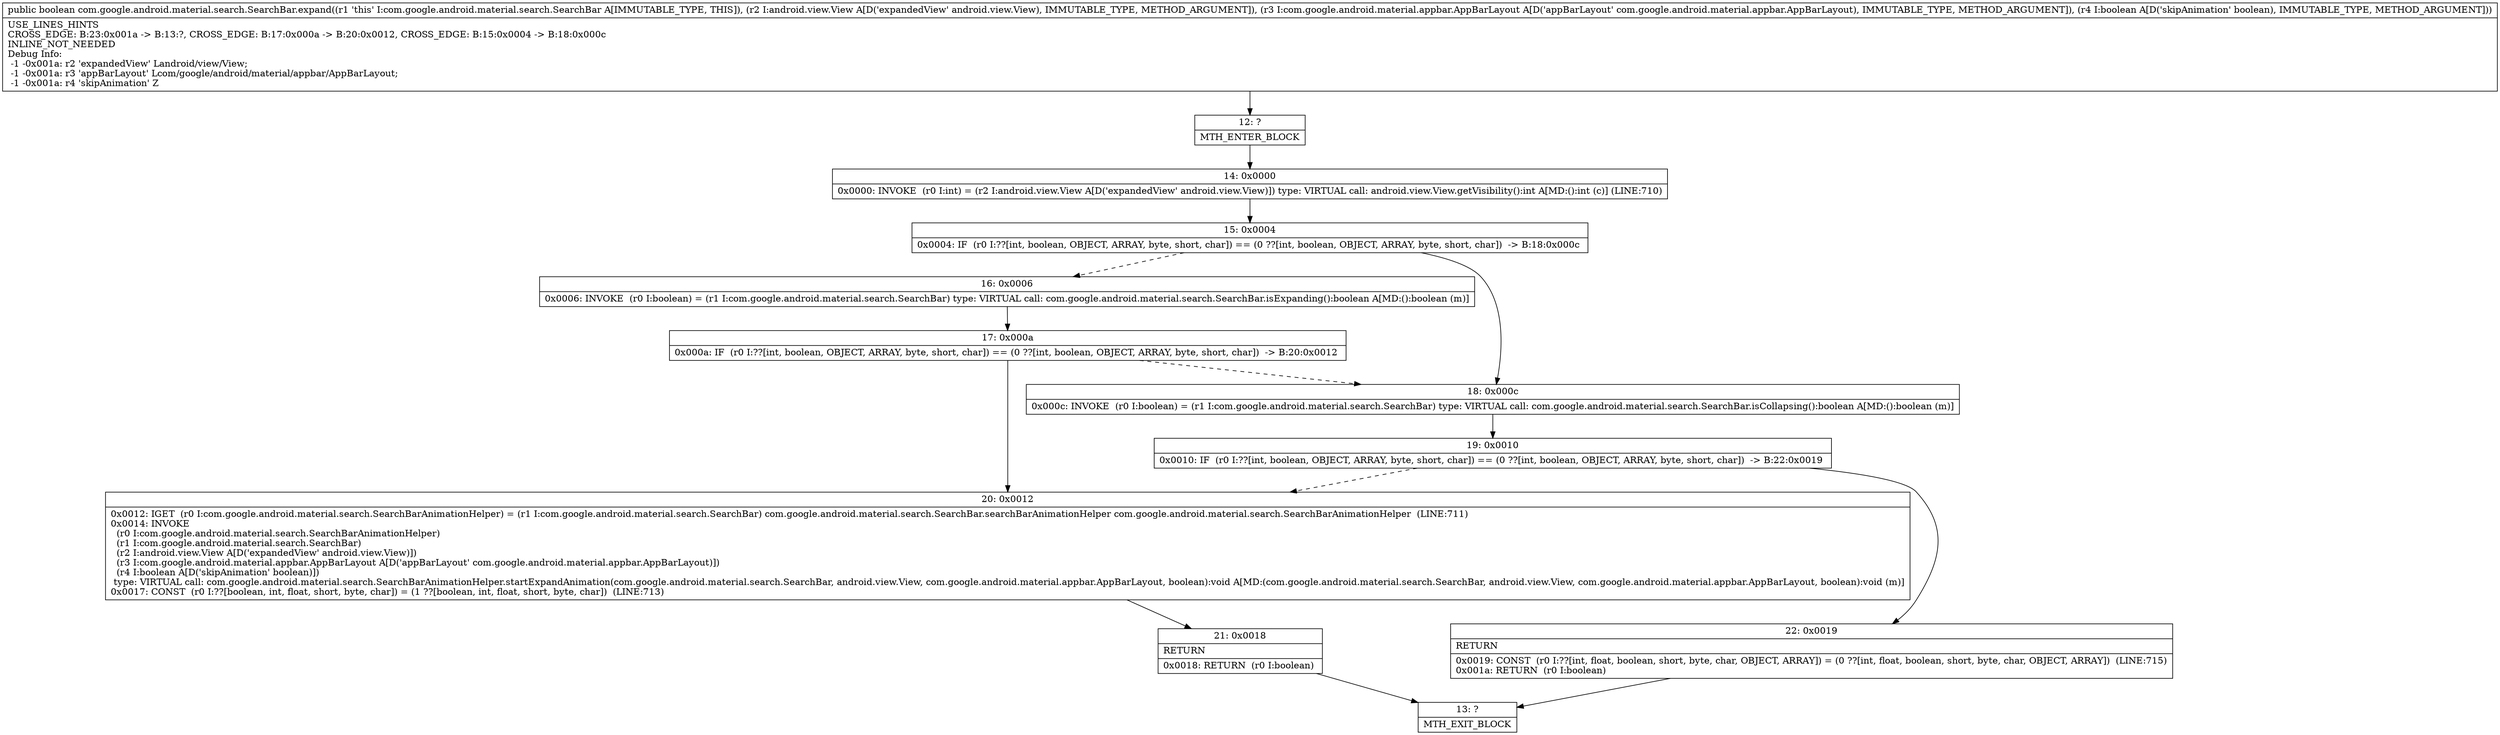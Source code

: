 digraph "CFG forcom.google.android.material.search.SearchBar.expand(Landroid\/view\/View;Lcom\/google\/android\/material\/appbar\/AppBarLayout;Z)Z" {
Node_12 [shape=record,label="{12\:\ ?|MTH_ENTER_BLOCK\l}"];
Node_14 [shape=record,label="{14\:\ 0x0000|0x0000: INVOKE  (r0 I:int) = (r2 I:android.view.View A[D('expandedView' android.view.View)]) type: VIRTUAL call: android.view.View.getVisibility():int A[MD:():int (c)] (LINE:710)\l}"];
Node_15 [shape=record,label="{15\:\ 0x0004|0x0004: IF  (r0 I:??[int, boolean, OBJECT, ARRAY, byte, short, char]) == (0 ??[int, boolean, OBJECT, ARRAY, byte, short, char])  \-\> B:18:0x000c \l}"];
Node_16 [shape=record,label="{16\:\ 0x0006|0x0006: INVOKE  (r0 I:boolean) = (r1 I:com.google.android.material.search.SearchBar) type: VIRTUAL call: com.google.android.material.search.SearchBar.isExpanding():boolean A[MD:():boolean (m)]\l}"];
Node_17 [shape=record,label="{17\:\ 0x000a|0x000a: IF  (r0 I:??[int, boolean, OBJECT, ARRAY, byte, short, char]) == (0 ??[int, boolean, OBJECT, ARRAY, byte, short, char])  \-\> B:20:0x0012 \l}"];
Node_20 [shape=record,label="{20\:\ 0x0012|0x0012: IGET  (r0 I:com.google.android.material.search.SearchBarAnimationHelper) = (r1 I:com.google.android.material.search.SearchBar) com.google.android.material.search.SearchBar.searchBarAnimationHelper com.google.android.material.search.SearchBarAnimationHelper  (LINE:711)\l0x0014: INVOKE  \l  (r0 I:com.google.android.material.search.SearchBarAnimationHelper)\l  (r1 I:com.google.android.material.search.SearchBar)\l  (r2 I:android.view.View A[D('expandedView' android.view.View)])\l  (r3 I:com.google.android.material.appbar.AppBarLayout A[D('appBarLayout' com.google.android.material.appbar.AppBarLayout)])\l  (r4 I:boolean A[D('skipAnimation' boolean)])\l type: VIRTUAL call: com.google.android.material.search.SearchBarAnimationHelper.startExpandAnimation(com.google.android.material.search.SearchBar, android.view.View, com.google.android.material.appbar.AppBarLayout, boolean):void A[MD:(com.google.android.material.search.SearchBar, android.view.View, com.google.android.material.appbar.AppBarLayout, boolean):void (m)]\l0x0017: CONST  (r0 I:??[boolean, int, float, short, byte, char]) = (1 ??[boolean, int, float, short, byte, char])  (LINE:713)\l}"];
Node_21 [shape=record,label="{21\:\ 0x0018|RETURN\l|0x0018: RETURN  (r0 I:boolean) \l}"];
Node_13 [shape=record,label="{13\:\ ?|MTH_EXIT_BLOCK\l}"];
Node_18 [shape=record,label="{18\:\ 0x000c|0x000c: INVOKE  (r0 I:boolean) = (r1 I:com.google.android.material.search.SearchBar) type: VIRTUAL call: com.google.android.material.search.SearchBar.isCollapsing():boolean A[MD:():boolean (m)]\l}"];
Node_19 [shape=record,label="{19\:\ 0x0010|0x0010: IF  (r0 I:??[int, boolean, OBJECT, ARRAY, byte, short, char]) == (0 ??[int, boolean, OBJECT, ARRAY, byte, short, char])  \-\> B:22:0x0019 \l}"];
Node_22 [shape=record,label="{22\:\ 0x0019|RETURN\l|0x0019: CONST  (r0 I:??[int, float, boolean, short, byte, char, OBJECT, ARRAY]) = (0 ??[int, float, boolean, short, byte, char, OBJECT, ARRAY])  (LINE:715)\l0x001a: RETURN  (r0 I:boolean) \l}"];
MethodNode[shape=record,label="{public boolean com.google.android.material.search.SearchBar.expand((r1 'this' I:com.google.android.material.search.SearchBar A[IMMUTABLE_TYPE, THIS]), (r2 I:android.view.View A[D('expandedView' android.view.View), IMMUTABLE_TYPE, METHOD_ARGUMENT]), (r3 I:com.google.android.material.appbar.AppBarLayout A[D('appBarLayout' com.google.android.material.appbar.AppBarLayout), IMMUTABLE_TYPE, METHOD_ARGUMENT]), (r4 I:boolean A[D('skipAnimation' boolean), IMMUTABLE_TYPE, METHOD_ARGUMENT]))  | USE_LINES_HINTS\lCROSS_EDGE: B:23:0x001a \-\> B:13:?, CROSS_EDGE: B:17:0x000a \-\> B:20:0x0012, CROSS_EDGE: B:15:0x0004 \-\> B:18:0x000c\lINLINE_NOT_NEEDED\lDebug Info:\l  \-1 \-0x001a: r2 'expandedView' Landroid\/view\/View;\l  \-1 \-0x001a: r3 'appBarLayout' Lcom\/google\/android\/material\/appbar\/AppBarLayout;\l  \-1 \-0x001a: r4 'skipAnimation' Z\l}"];
MethodNode -> Node_12;Node_12 -> Node_14;
Node_14 -> Node_15;
Node_15 -> Node_16[style=dashed];
Node_15 -> Node_18;
Node_16 -> Node_17;
Node_17 -> Node_18[style=dashed];
Node_17 -> Node_20;
Node_20 -> Node_21;
Node_21 -> Node_13;
Node_18 -> Node_19;
Node_19 -> Node_20[style=dashed];
Node_19 -> Node_22;
Node_22 -> Node_13;
}

